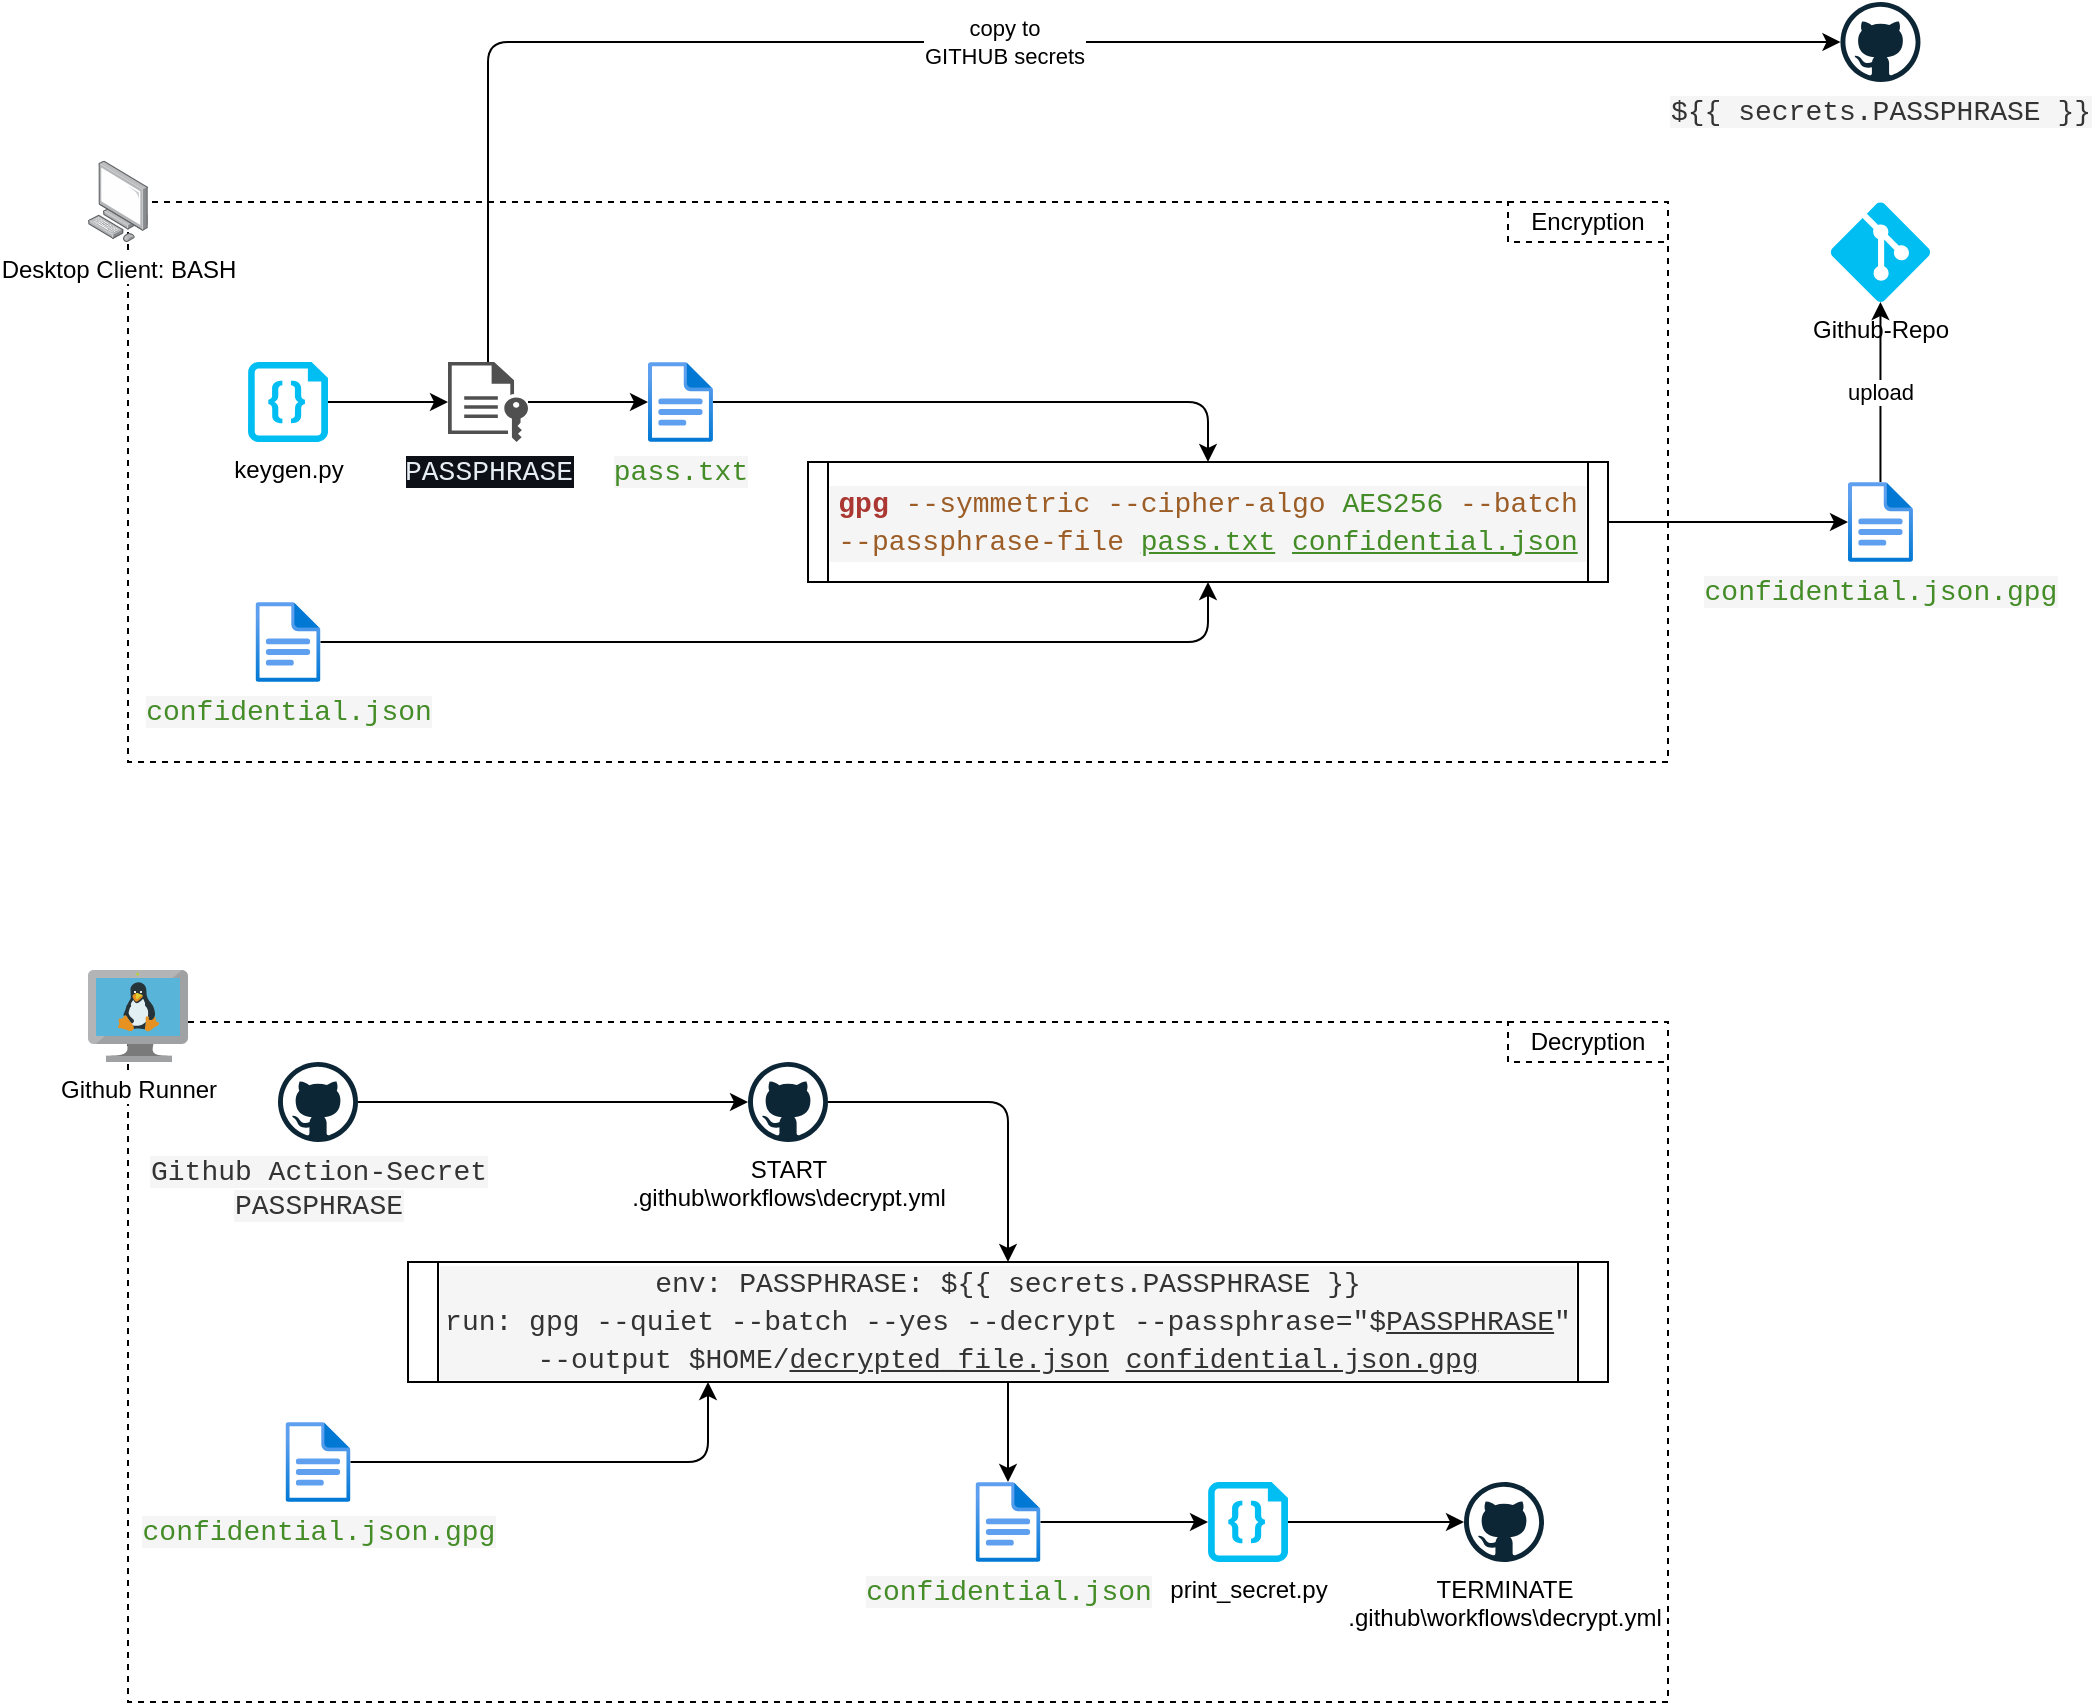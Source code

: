 <mxfile>
    <diagram id="tODwv4WBtJszBRgvpGRd" name="Seite-1">
        <mxGraphModel dx="1163" dy="928" grid="1" gridSize="10" guides="1" tooltips="1" connect="1" arrows="1" fold="1" page="1" pageScale="1" pageWidth="4681" pageHeight="3300" math="0" shadow="0">
            <root>
                <mxCell id="0"/>
                <mxCell id="1" parent="0"/>
                <mxCell id="18" value="" style="rounded=0;whiteSpace=wrap;html=1;fillColor=none;dashed=1;" vertex="1" parent="1">
                    <mxGeometry x="180" y="160" width="770" height="280" as="geometry"/>
                </mxCell>
                <mxCell id="2" value="Desktop Client:&amp;nbsp;BASH" style="points=[];aspect=fixed;html=1;align=center;shadow=0;dashed=0;image;image=img/lib/allied_telesis/computer_and_terminals/Personal_Computer.svg;" vertex="1" parent="1">
                    <mxGeometry x="160" y="139.34" width="30" height="40.66" as="geometry"/>
                </mxCell>
                <mxCell id="13" style="edgeStyle=none;html=1;entryX=0.5;entryY=1;entryDx=0;entryDy=0;" edge="1" parent="1" source="5" target="11">
                    <mxGeometry relative="1" as="geometry">
                        <Array as="points">
                            <mxPoint x="720" y="380"/>
                        </Array>
                    </mxGeometry>
                </mxCell>
                <mxCell id="5" value="&lt;span style=&quot;color: rgb(68, 140, 39); font-family: Consolas, &amp;quot;Courier New&amp;quot;, monospace; font-size: 14px; background-color: rgb(245, 245, 245);&quot;&gt;confidential.json&lt;/span&gt;" style="aspect=fixed;html=1;points=[];align=center;image;fontSize=12;image=img/lib/azure2/general/File.svg;" vertex="1" parent="1">
                    <mxGeometry x="243.77" y="360" width="32.46" height="40" as="geometry"/>
                </mxCell>
                <mxCell id="8" value="" style="edgeStyle=none;html=1;" edge="1" parent="1" source="6" target="7">
                    <mxGeometry relative="1" as="geometry"/>
                </mxCell>
                <mxCell id="6" value="keygen.py" style="verticalLabelPosition=bottom;html=1;verticalAlign=top;align=center;strokeColor=none;fillColor=#00BEF2;shape=mxgraph.azure.code_file;pointerEvents=1;" vertex="1" parent="1">
                    <mxGeometry x="240" y="240" width="40" height="40" as="geometry"/>
                </mxCell>
                <mxCell id="10" value="" style="edgeStyle=none;html=1;" edge="1" parent="1" source="7" target="9">
                    <mxGeometry relative="1" as="geometry"/>
                </mxCell>
                <mxCell id="15" value="copy to&lt;br&gt;GITHUB secrets" style="edgeStyle=none;html=1;" edge="1" parent="1" source="7" target="14">
                    <mxGeometry relative="1" as="geometry">
                        <Array as="points">
                            <mxPoint x="360" y="80"/>
                        </Array>
                    </mxGeometry>
                </mxCell>
                <mxCell id="7" value="&lt;span style=&quot;color: rgb(230, 237, 243); font-family: ui-monospace, SFMono-Regular, &amp;quot;SF Mono&amp;quot;, Menlo, Consolas, &amp;quot;Liberation Mono&amp;quot;, monospace; font-size: 14px; text-align: start; background-color: rgb(13, 17, 23);&quot;&gt;PASSPHRASE&lt;/span&gt;" style="sketch=0;pointerEvents=1;shadow=0;dashed=0;html=1;strokeColor=none;fillColor=#505050;labelPosition=center;verticalLabelPosition=bottom;verticalAlign=top;outlineConnect=0;align=center;shape=mxgraph.office.concepts.file_key;" vertex="1" parent="1">
                    <mxGeometry x="340" y="240" width="40" height="40" as="geometry"/>
                </mxCell>
                <mxCell id="12" style="edgeStyle=none;html=1;entryX=0.5;entryY=0;entryDx=0;entryDy=0;" edge="1" parent="1" source="9" target="11">
                    <mxGeometry relative="1" as="geometry">
                        <Array as="points">
                            <mxPoint x="720" y="260"/>
                        </Array>
                    </mxGeometry>
                </mxCell>
                <mxCell id="9" value="&lt;span style=&quot;color: rgb(68, 140, 39); font-family: Consolas, &amp;quot;Courier New&amp;quot;, monospace; font-size: 14px; background-color: rgb(245, 245, 245);&quot;&gt;pass.txt&lt;/span&gt;" style="aspect=fixed;html=1;points=[];align=center;image;fontSize=12;image=img/lib/azure2/general/File.svg;" vertex="1" parent="1">
                    <mxGeometry x="440" y="240" width="32.46" height="40" as="geometry"/>
                </mxCell>
                <mxCell id="17" value="" style="edgeStyle=none;html=1;" edge="1" parent="1" source="11" target="16">
                    <mxGeometry relative="1" as="geometry"/>
                </mxCell>
                <mxCell id="11" value="&lt;div style=&quot;color: rgb(51, 51, 51); background-color: rgb(245, 245, 245); font-family: Consolas, &amp;quot;Courier New&amp;quot;, monospace; font-size: 14px; line-height: 19px;&quot;&gt;&lt;span style=&quot;color: #aa3731;font-weight: bold;&quot;&gt;gpg&lt;/span&gt; &lt;span style=&quot;color: #9c5d27;&quot;&gt;--symmetric&lt;/span&gt; &lt;span style=&quot;color: #9c5d27;&quot;&gt;--cipher-algo&lt;/span&gt; &lt;span style=&quot;color: #448c27;&quot;&gt;AES256&lt;/span&gt; &lt;span style=&quot;color: #9c5d27;&quot;&gt;--batch&lt;/span&gt; &lt;span style=&quot;color: #9c5d27;&quot;&gt;--passphrase-file&lt;/span&gt; &lt;span style=&quot;color: #448c27;&quot;&gt;&lt;u&gt;pass.txt&lt;/u&gt;&lt;/span&gt; &lt;span style=&quot;color: #448c27;&quot;&gt;&lt;u&gt;confidential.json&lt;/u&gt;&lt;/span&gt;&lt;/div&gt;" style="shape=process;whiteSpace=wrap;html=1;backgroundOutline=1;size=0.025;" vertex="1" parent="1">
                    <mxGeometry x="520" y="290" width="400" height="60" as="geometry"/>
                </mxCell>
                <mxCell id="14" value="&lt;span style=&quot;color: rgb(51, 51, 51); font-family: Consolas, &amp;quot;Courier New&amp;quot;, monospace; font-size: 14px; background-color: rgb(245, 245, 245);&quot;&gt;${{ secrets.PASSPHRASE }}&lt;/span&gt;" style="dashed=0;outlineConnect=0;html=1;align=center;labelPosition=center;verticalLabelPosition=bottom;verticalAlign=top;shape=mxgraph.weblogos.github" vertex="1" parent="1">
                    <mxGeometry x="1036.23" y="60" width="40" height="40" as="geometry"/>
                </mxCell>
                <mxCell id="60" value="upload" style="edgeStyle=none;html=1;startArrow=none;startFill=0;endArrow=classic;endFill=1;" edge="1" parent="1" source="16" target="59">
                    <mxGeometry relative="1" as="geometry"/>
                </mxCell>
                <mxCell id="16" value="&lt;span style=&quot;color: rgb(68, 140, 39); font-family: Consolas, &amp;quot;Courier New&amp;quot;, monospace; font-size: 14px; background-color: rgb(245, 245, 245);&quot;&gt;confidential.json.gpg&lt;/span&gt;" style="aspect=fixed;html=1;points=[];align=center;image;fontSize=12;image=img/lib/azure2/general/File.svg;" vertex="1" parent="1">
                    <mxGeometry x="1040" y="300" width="32.46" height="40" as="geometry"/>
                </mxCell>
                <mxCell id="19" value="Encryption" style="rounded=0;whiteSpace=wrap;html=1;dashed=1;fillColor=none;" vertex="1" parent="1">
                    <mxGeometry x="870" y="160" width="80" height="20" as="geometry"/>
                </mxCell>
                <mxCell id="20" value="" style="rounded=0;whiteSpace=wrap;html=1;fillColor=none;dashed=1;" vertex="1" parent="1">
                    <mxGeometry x="180" y="570" width="770" height="340" as="geometry"/>
                </mxCell>
                <mxCell id="57" value="" style="edgeStyle=none;html=1;startArrow=none;startFill=0;endArrow=classic;endFill=1;" edge="1" parent="1" source="22" target="33">
                    <mxGeometry relative="1" as="geometry"/>
                </mxCell>
                <mxCell id="22" value="&lt;span style=&quot;color: rgb(68, 140, 39); font-family: Consolas, &amp;quot;Courier New&amp;quot;, monospace; font-size: 14px; background-color: rgb(245, 245, 245);&quot;&gt;confidential.json&lt;/span&gt;" style="aspect=fixed;html=1;points=[];align=center;image;fontSize=12;image=img/lib/azure2/general/File.svg;" vertex="1" parent="1">
                    <mxGeometry x="603.77" y="800" width="32.46" height="40" as="geometry"/>
                </mxCell>
                <mxCell id="56" value="" style="edgeStyle=none;html=1;startArrow=none;startFill=0;endArrow=classic;endFill=1;" edge="1" parent="1" source="29" target="22">
                    <mxGeometry relative="1" as="geometry"/>
                </mxCell>
                <mxCell id="29" value="&lt;div style=&quot;color: rgb(51, 51, 51); background-color: rgb(245, 245, 245); font-family: Consolas, &amp;quot;Courier New&amp;quot;, monospace; font-size: 14px; line-height: 19px;&quot;&gt;&lt;div style=&quot;line-height: 19px;&quot;&gt;env: PASSPHRASE: ${{ secrets.PASSPHRASE }}&lt;/div&gt;&lt;div style=&quot;line-height: 19px;&quot;&gt;run: gpg --quiet --batch --yes --decrypt --passphrase=&quot;$&lt;u&gt;PASSPHRASE&lt;/u&gt;&quot; --output $HOME/&lt;u&gt;decrypted_file.json&lt;/u&gt; &lt;u&gt;confidential.json.gpg&lt;/u&gt;&lt;/div&gt;&lt;/div&gt;" style="shape=process;whiteSpace=wrap;html=1;backgroundOutline=1;size=0.025;" vertex="1" parent="1">
                    <mxGeometry x="320" y="690" width="600" height="60" as="geometry"/>
                </mxCell>
                <mxCell id="30" value="Decryption" style="rounded=0;whiteSpace=wrap;html=1;dashed=1;fillColor=none;" vertex="1" parent="1">
                    <mxGeometry x="870" y="570" width="80" height="20" as="geometry"/>
                </mxCell>
                <mxCell id="58" style="edgeStyle=none;html=1;entryX=0.5;entryY=0;entryDx=0;entryDy=0;startArrow=none;startFill=0;endArrow=classic;endFill=1;" edge="1" parent="1" source="31" target="29">
                    <mxGeometry relative="1" as="geometry">
                        <Array as="points">
                            <mxPoint x="620" y="610"/>
                        </Array>
                    </mxGeometry>
                </mxCell>
                <mxCell id="31" value="START&lt;br&gt;.github\workflows\decrypt.yml" style="dashed=0;outlineConnect=0;html=1;align=center;labelPosition=center;verticalLabelPosition=bottom;verticalAlign=top;shape=mxgraph.weblogos.github;fillColor=none;" vertex="1" parent="1">
                    <mxGeometry x="490" y="590" width="40" height="40" as="geometry"/>
                </mxCell>
                <mxCell id="55" value="" style="edgeStyle=none;html=1;startArrow=none;startFill=0;endArrow=classic;endFill=1;" edge="1" parent="1" source="33" target="52">
                    <mxGeometry relative="1" as="geometry"/>
                </mxCell>
                <mxCell id="33" value="print_secret.py" style="verticalLabelPosition=bottom;html=1;verticalAlign=top;align=center;strokeColor=none;fillColor=#00BEF2;shape=mxgraph.azure.code_file;pointerEvents=1;" vertex="1" parent="1">
                    <mxGeometry x="720" y="800" width="40" height="40" as="geometry"/>
                </mxCell>
                <mxCell id="52" value="TERMINATE&lt;br&gt;.github\workflows\decrypt.yml" style="dashed=0;outlineConnect=0;html=1;align=center;labelPosition=center;verticalLabelPosition=bottom;verticalAlign=top;shape=mxgraph.weblogos.github;fillColor=none;" vertex="1" parent="1">
                    <mxGeometry x="848" y="800" width="40" height="40" as="geometry"/>
                </mxCell>
                <mxCell id="54" value="Github Runner" style="sketch=0;aspect=fixed;html=1;points=[];align=center;image;fontSize=12;image=img/lib/mscae/VM_Linux.svg;dashed=1;fillColor=none;" vertex="1" parent="1">
                    <mxGeometry x="160" y="544" width="50" height="46" as="geometry"/>
                </mxCell>
                <mxCell id="59" value="Github-Repo" style="verticalLabelPosition=bottom;html=1;verticalAlign=top;align=center;strokeColor=none;fillColor=#00BEF2;shape=mxgraph.azure.git_repository;dashed=1;" vertex="1" parent="1">
                    <mxGeometry x="1031.23" y="160" width="50" height="50" as="geometry"/>
                </mxCell>
                <mxCell id="64" value="" style="edgeStyle=none;html=1;startArrow=none;startFill=0;endArrow=classic;endFill=1;" edge="1" parent="1" source="63" target="31">
                    <mxGeometry relative="1" as="geometry"/>
                </mxCell>
                <mxCell id="63" value="&lt;span style=&quot;color: rgb(51, 51, 51); font-family: Consolas, &amp;quot;Courier New&amp;quot;, monospace; font-size: 14px; background-color: rgb(245, 245, 245);&quot;&gt;Github Action-Secret&lt;br&gt;&lt;/span&gt;&lt;span style=&quot;color: rgb(51, 51, 51); font-family: Consolas, &amp;quot;Courier New&amp;quot;, monospace; font-size: 14px; background-color: rgb(245, 245, 245);&quot;&gt;PASSPHRASE&lt;/span&gt;&lt;span style=&quot;color: rgb(51, 51, 51); font-family: Consolas, &amp;quot;Courier New&amp;quot;, monospace; font-size: 14px; background-color: rgb(245, 245, 245);&quot;&gt;&lt;br&gt;&lt;/span&gt;" style="dashed=0;outlineConnect=0;html=1;align=center;labelPosition=center;verticalLabelPosition=bottom;verticalAlign=top;shape=mxgraph.weblogos.github" vertex="1" parent="1">
                    <mxGeometry x="255" y="590" width="40" height="40" as="geometry"/>
                </mxCell>
                <mxCell id="66" value="" style="edgeStyle=none;html=1;startArrow=none;startFill=0;endArrow=classic;endFill=1;entryX=0.25;entryY=1;entryDx=0;entryDy=0;" edge="1" parent="1" source="65" target="29">
                    <mxGeometry relative="1" as="geometry">
                        <Array as="points">
                            <mxPoint x="470" y="790"/>
                        </Array>
                    </mxGeometry>
                </mxCell>
                <mxCell id="65" value="&lt;span style=&quot;color: rgb(68, 140, 39); font-family: Consolas, &amp;quot;Courier New&amp;quot;, monospace; font-size: 14px; background-color: rgb(245, 245, 245);&quot;&gt;confidential.json.gpg&lt;/span&gt;" style="aspect=fixed;html=1;points=[];align=center;image;fontSize=12;image=img/lib/azure2/general/File.svg;" vertex="1" parent="1">
                    <mxGeometry x="258.77" y="770" width="32.46" height="40" as="geometry"/>
                </mxCell>
            </root>
        </mxGraphModel>
    </diagram>
</mxfile>